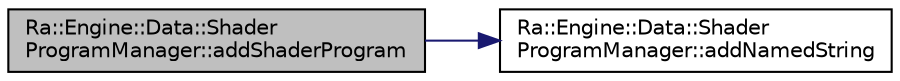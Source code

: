digraph "Ra::Engine::Data::ShaderProgramManager::addShaderProgram"
{
 // INTERACTIVE_SVG=YES
 // LATEX_PDF_SIZE
  edge [fontname="Helvetica",fontsize="10",labelfontname="Helvetica",labelfontsize="10"];
  node [fontname="Helvetica",fontsize="10",shape=record];
  rankdir="LR";
  Node1 [label="Ra::Engine::Data::Shader\lProgramManager::addShaderProgram",height=0.2,width=0.4,color="black", fillcolor="grey75", style="filled", fontcolor="black",tooltip=" "];
  Node1 -> Node2 [color="midnightblue",fontsize="10",style="solid",fontname="Helvetica"];
  Node2 [label="Ra::Engine::Data::Shader\lProgramManager::addNamedString",height=0.2,width=0.4,color="black", fillcolor="white", style="filled",URL="$classRa_1_1Engine_1_1Data_1_1ShaderProgramManager.html#ae775537f28c1b2f538babc04d315d494",tooltip=" "];
}
